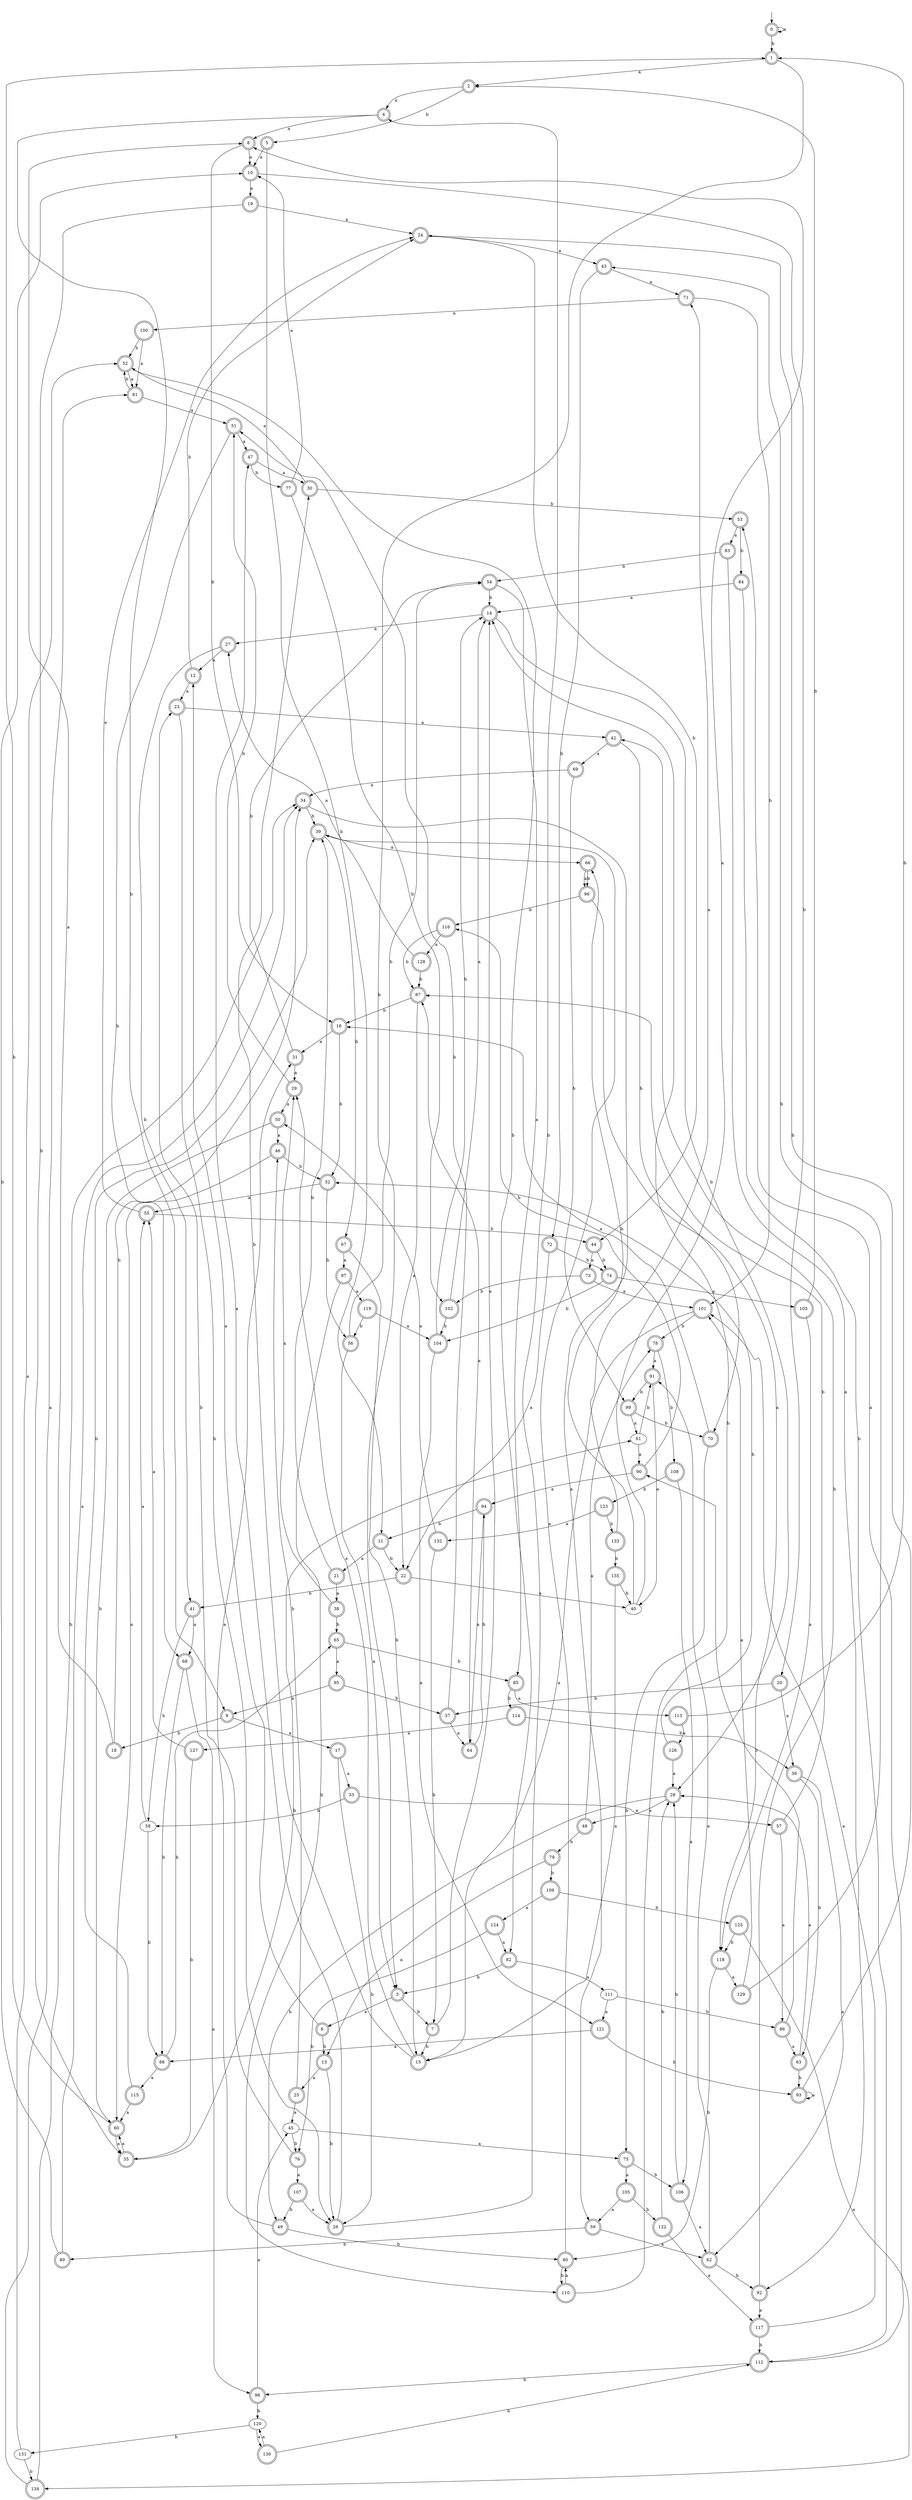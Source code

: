 digraph RandomDFA {
  __start0 [label="", shape=none];
  __start0 -> 0 [label=""];
  0 [shape=circle] [shape=doublecircle]
  0 -> 0 [label="a"]
  0 -> 1 [label="b"]
  1 [shape=doublecircle]
  1 -> 2 [label="a"]
  1 -> 3 [label="b"]
  2 [shape=doublecircle]
  2 -> 4 [label="a"]
  2 -> 5 [label="b"]
  3 [shape=doublecircle]
  3 -> 6 [label="a"]
  3 -> 7 [label="b"]
  4 [shape=doublecircle]
  4 -> 8 [label="a"]
  4 -> 9 [label="b"]
  5 [shape=doublecircle]
  5 -> 10 [label="a"]
  5 -> 11 [label="b"]
  6 [shape=doublecircle]
  6 -> 12 [label="a"]
  6 -> 13 [label="b"]
  7 [shape=doublecircle]
  7 -> 14 [label="a"]
  7 -> 15 [label="b"]
  8 [shape=doublecircle]
  8 -> 10 [label="a"]
  8 -> 16 [label="b"]
  9 [shape=doublecircle]
  9 -> 17 [label="a"]
  9 -> 18 [label="b"]
  10 [shape=doublecircle]
  10 -> 19 [label="a"]
  10 -> 20 [label="b"]
  11 [shape=doublecircle]
  11 -> 21 [label="a"]
  11 -> 22 [label="b"]
  12 [shape=doublecircle]
  12 -> 23 [label="a"]
  12 -> 24 [label="b"]
  13 [shape=doublecircle]
  13 -> 25 [label="a"]
  13 -> 26 [label="b"]
  14 [shape=doublecircle]
  14 -> 27 [label="a"]
  14 -> 28 [label="b"]
  15 [shape=doublecircle]
  15 -> 29 [label="a"]
  15 -> 30 [label="b"]
  16 [shape=doublecircle]
  16 -> 31 [label="a"]
  16 -> 32 [label="b"]
  17 [shape=doublecircle]
  17 -> 33 [label="a"]
  17 -> 26 [label="b"]
  18 [shape=doublecircle]
  18 -> 8 [label="a"]
  18 -> 34 [label="b"]
  19 [shape=doublecircle]
  19 -> 24 [label="a"]
  19 -> 35 [label="b"]
  20 [shape=doublecircle]
  20 -> 36 [label="a"]
  20 -> 37 [label="b"]
  21 [shape=doublecircle]
  21 -> 38 [label="a"]
  21 -> 39 [label="b"]
  22 [shape=doublecircle]
  22 -> 40 [label="a"]
  22 -> 41 [label="b"]
  23 [shape=doublecircle]
  23 -> 42 [label="a"]
  23 -> 26 [label="b"]
  24 [shape=doublecircle]
  24 -> 43 [label="a"]
  24 -> 44 [label="b"]
  25 [shape=doublecircle]
  25 -> 45 [label="a"]
  25 -> 46 [label="b"]
  26 [shape=doublecircle]
  26 -> 47 [label="a"]
  26 -> 4 [label="b"]
  27 [shape=doublecircle]
  27 -> 12 [label="a"]
  27 -> 41 [label="b"]
  28 [shape=doublecircle]
  28 -> 48 [label="a"]
  28 -> 49 [label="b"]
  29 [shape=doublecircle]
  29 -> 50 [label="a"]
  29 -> 51 [label="b"]
  30 [shape=doublecircle]
  30 -> 52 [label="a"]
  30 -> 53 [label="b"]
  31 [shape=doublecircle]
  31 -> 29 [label="a"]
  31 -> 54 [label="b"]
  32 [shape=doublecircle]
  32 -> 55 [label="a"]
  32 -> 56 [label="b"]
  33 [shape=doublecircle]
  33 -> 57 [label="a"]
  33 -> 58 [label="b"]
  34 [shape=doublecircle]
  34 -> 59 [label="a"]
  34 -> 39 [label="b"]
  35 [shape=doublecircle]
  35 -> 60 [label="a"]
  35 -> 61 [label="b"]
  36 [shape=doublecircle]
  36 -> 62 [label="a"]
  36 -> 63 [label="b"]
  37 [shape=doublecircle]
  37 -> 64 [label="a"]
  37 -> 51 [label="b"]
  38 [shape=doublecircle]
  38 -> 29 [label="a"]
  38 -> 65 [label="b"]
  39 [shape=doublecircle]
  39 -> 66 [label="a"]
  39 -> 67 [label="b"]
  40
  40 -> 8 [label="a"]
  40 -> 66 [label="b"]
  41 [shape=doublecircle]
  41 -> 68 [label="a"]
  41 -> 58 [label="b"]
  42 [shape=doublecircle]
  42 -> 69 [label="a"]
  42 -> 70 [label="b"]
  43 [shape=doublecircle]
  43 -> 71 [label="a"]
  43 -> 72 [label="b"]
  44 [shape=doublecircle]
  44 -> 73 [label="a"]
  44 -> 74 [label="b"]
  45
  45 -> 75 [label="a"]
  45 -> 76 [label="b"]
  46 [shape=doublecircle]
  46 -> 60 [label="a"]
  46 -> 32 [label="b"]
  47 [shape=doublecircle]
  47 -> 30 [label="a"]
  47 -> 77 [label="b"]
  48 [shape=doublecircle]
  48 -> 78 [label="a"]
  48 -> 79 [label="b"]
  49 [shape=doublecircle]
  49 -> 31 [label="a"]
  49 -> 80 [label="b"]
  50 [shape=doublecircle]
  50 -> 46 [label="a"]
  50 -> 60 [label="b"]
  51 [shape=doublecircle]
  51 -> 47 [label="a"]
  51 -> 68 [label="b"]
  52 [shape=doublecircle]
  52 -> 81 [label="a"]
  52 -> 82 [label="b"]
  53 [shape=doublecircle]
  53 -> 83 [label="a"]
  53 -> 84 [label="b"]
  54 [shape=doublecircle]
  54 -> 85 [label="a"]
  54 -> 14 [label="b"]
  55 [shape=doublecircle]
  55 -> 24 [label="a"]
  55 -> 44 [label="b"]
  56 [shape=doublecircle]
  56 -> 3 [label="a"]
  56 -> 54 [label="b"]
  57 [shape=doublecircle]
  57 -> 86 [label="a"]
  57 -> 87 [label="b"]
  58
  58 -> 55 [label="a"]
  58 -> 88 [label="b"]
  59 [shape=doublecircle]
  59 -> 62 [label="a"]
  59 -> 89 [label="b"]
  60 [shape=doublecircle]
  60 -> 35 [label="a"]
  60 -> 1 [label="b"]
  61
  61 -> 90 [label="a"]
  61 -> 91 [label="b"]
  62 [shape=doublecircle]
  62 -> 91 [label="a"]
  62 -> 92 [label="b"]
  63 [shape=doublecircle]
  63 -> 28 [label="a"]
  63 -> 93 [label="b"]
  64 [shape=doublecircle]
  64 -> 87 [label="a"]
  64 -> 94 [label="b"]
  65 [shape=doublecircle]
  65 -> 95 [label="a"]
  65 -> 85 [label="b"]
  66 [shape=doublecircle]
  66 -> 96 [label="a"]
  66 -> 96 [label="b"]
  67 [shape=doublecircle]
  67 -> 97 [label="a"]
  67 -> 15 [label="b"]
  68 [shape=doublecircle]
  68 -> 98 [label="a"]
  68 -> 88 [label="b"]
  69 [shape=doublecircle]
  69 -> 34 [label="a"]
  69 -> 99 [label="b"]
  70 [shape=doublecircle]
  70 -> 16 [label="a"]
  70 -> 75 [label="b"]
  71 [shape=doublecircle]
  71 -> 100 [label="a"]
  71 -> 101 [label="b"]
  72 [shape=doublecircle]
  72 -> 22 [label="a"]
  72 -> 74 [label="b"]
  73 [shape=doublecircle]
  73 -> 101 [label="a"]
  73 -> 102 [label="b"]
  74 [shape=doublecircle]
  74 -> 103 [label="a"]
  74 -> 104 [label="b"]
  75 [shape=doublecircle]
  75 -> 105 [label="a"]
  75 -> 106 [label="b"]
  76 [shape=doublecircle]
  76 -> 107 [label="a"]
  76 -> 23 [label="b"]
  77 [shape=doublecircle]
  77 -> 10 [label="a"]
  77 -> 102 [label="b"]
  78 [shape=doublecircle]
  78 -> 91 [label="a"]
  78 -> 108 [label="b"]
  79 [shape=doublecircle]
  79 -> 13 [label="a"]
  79 -> 109 [label="b"]
  80 [shape=doublecircle]
  80 -> 39 [label="a"]
  80 -> 110 [label="b"]
  81 [shape=doublecircle]
  81 -> 51 [label="a"]
  81 -> 52 [label="b"]
  82 [shape=doublecircle]
  82 -> 111 [label="a"]
  82 -> 3 [label="b"]
  83 [shape=doublecircle]
  83 -> 92 [label="a"]
  83 -> 54 [label="b"]
  84 [shape=doublecircle]
  84 -> 14 [label="a"]
  84 -> 112 [label="b"]
  85 [shape=doublecircle]
  85 -> 113 [label="a"]
  85 -> 114 [label="b"]
  86 [shape=doublecircle]
  86 -> 63 [label="a"]
  86 -> 90 [label="b"]
  87 [shape=doublecircle]
  87 -> 22 [label="a"]
  87 -> 16 [label="b"]
  88 [shape=doublecircle]
  88 -> 115 [label="a"]
  88 -> 65 [label="b"]
  89 [shape=doublecircle]
  89 -> 34 [label="a"]
  89 -> 10 [label="b"]
  90 [shape=doublecircle]
  90 -> 94 [label="a"]
  90 -> 116 [label="b"]
  91 [shape=doublecircle]
  91 -> 40 [label="a"]
  91 -> 99 [label="b"]
  92 [shape=doublecircle]
  92 -> 117 [label="a"]
  92 -> 42 [label="b"]
  93 [shape=doublecircle]
  93 -> 93 [label="a"]
  93 -> 24 [label="b"]
  94 [shape=doublecircle]
  94 -> 64 [label="a"]
  94 -> 11 [label="b"]
  95 [shape=doublecircle]
  95 -> 9 [label="a"]
  95 -> 37 [label="b"]
  96 [shape=doublecircle]
  96 -> 118 [label="a"]
  96 -> 116 [label="b"]
  97 [shape=doublecircle]
  97 -> 119 [label="a"]
  97 -> 110 [label="b"]
  98 [shape=doublecircle]
  98 -> 45 [label="a"]
  98 -> 120 [label="b"]
  99 [shape=doublecircle]
  99 -> 61 [label="a"]
  99 -> 70 [label="b"]
  100 [shape=doublecircle]
  100 -> 81 [label="a"]
  100 -> 52 [label="b"]
  101 [shape=doublecircle]
  101 -> 15 [label="a"]
  101 -> 78 [label="b"]
  102 [shape=doublecircle]
  102 -> 14 [label="a"]
  102 -> 104 [label="b"]
  103 [shape=doublecircle]
  103 -> 118 [label="a"]
  103 -> 2 [label="b"]
  104 [shape=doublecircle]
  104 -> 121 [label="a"]
  104 -> 14 [label="b"]
  105 [shape=doublecircle]
  105 -> 59 [label="a"]
  105 -> 122 [label="b"]
  106 [shape=doublecircle]
  106 -> 62 [label="a"]
  106 -> 28 [label="b"]
  107 [shape=doublecircle]
  107 -> 26 [label="a"]
  107 -> 49 [label="b"]
  108 [shape=doublecircle]
  108 -> 106 [label="a"]
  108 -> 123 [label="b"]
  109 [shape=doublecircle]
  109 -> 124 [label="a"]
  109 -> 125 [label="b"]
  110 [shape=doublecircle]
  110 -> 80 [label="a"]
  110 -> 14 [label="b"]
  111
  111 -> 121 [label="a"]
  111 -> 86 [label="b"]
  112 [shape=doublecircle]
  112 -> 53 [label="a"]
  112 -> 98 [label="b"]
  113 [shape=doublecircle]
  113 -> 126 [label="a"]
  113 -> 1 [label="b"]
  114 [shape=doublecircle]
  114 -> 127 [label="a"]
  114 -> 36 [label="b"]
  115 [shape=doublecircle]
  115 -> 60 [label="a"]
  115 -> 39 [label="b"]
  116 [shape=doublecircle]
  116 -> 128 [label="a"]
  116 -> 87 [label="b"]
  117 [shape=doublecircle]
  117 -> 101 [label="a"]
  117 -> 112 [label="b"]
  118 [shape=doublecircle]
  118 -> 129 [label="a"]
  118 -> 80 [label="b"]
  119 [shape=doublecircle]
  119 -> 104 [label="a"]
  119 -> 56 [label="b"]
  120
  120 -> 130 [label="a"]
  120 -> 131 [label="b"]
  121 [shape=doublecircle]
  121 -> 88 [label="a"]
  121 -> 93 [label="b"]
  122 [shape=doublecircle]
  122 -> 117 [label="a"]
  122 -> 28 [label="b"]
  123 [shape=doublecircle]
  123 -> 132 [label="a"]
  123 -> 133 [label="b"]
  124 [shape=doublecircle]
  124 -> 82 [label="a"]
  124 -> 76 [label="b"]
  125 [shape=doublecircle]
  125 -> 134 [label="a"]
  125 -> 118 [label="b"]
  126 [shape=doublecircle]
  126 -> 28 [label="a"]
  126 -> 32 [label="b"]
  127 [shape=doublecircle]
  127 -> 55 [label="a"]
  127 -> 35 [label="b"]
  128 [shape=doublecircle]
  128 -> 27 [label="a"]
  128 -> 87 [label="b"]
  129 [shape=doublecircle]
  129 -> 101 [label="a"]
  129 -> 43 [label="b"]
  130 [shape=doublecircle]
  130 -> 120 [label="a"]
  130 -> 112 [label="b"]
  131
  131 -> 52 [label="a"]
  131 -> 134 [label="b"]
  132 [shape=doublecircle]
  132 -> 50 [label="a"]
  132 -> 7 [label="b"]
  133 [shape=doublecircle]
  133 -> 71 [label="a"]
  133 -> 135 [label="b"]
  134 [shape=doublecircle]
  134 -> 81 [label="a"]
  134 -> 34 [label="b"]
  135 [shape=doublecircle]
  135 -> 15 [label="a"]
  135 -> 40 [label="b"]
}
